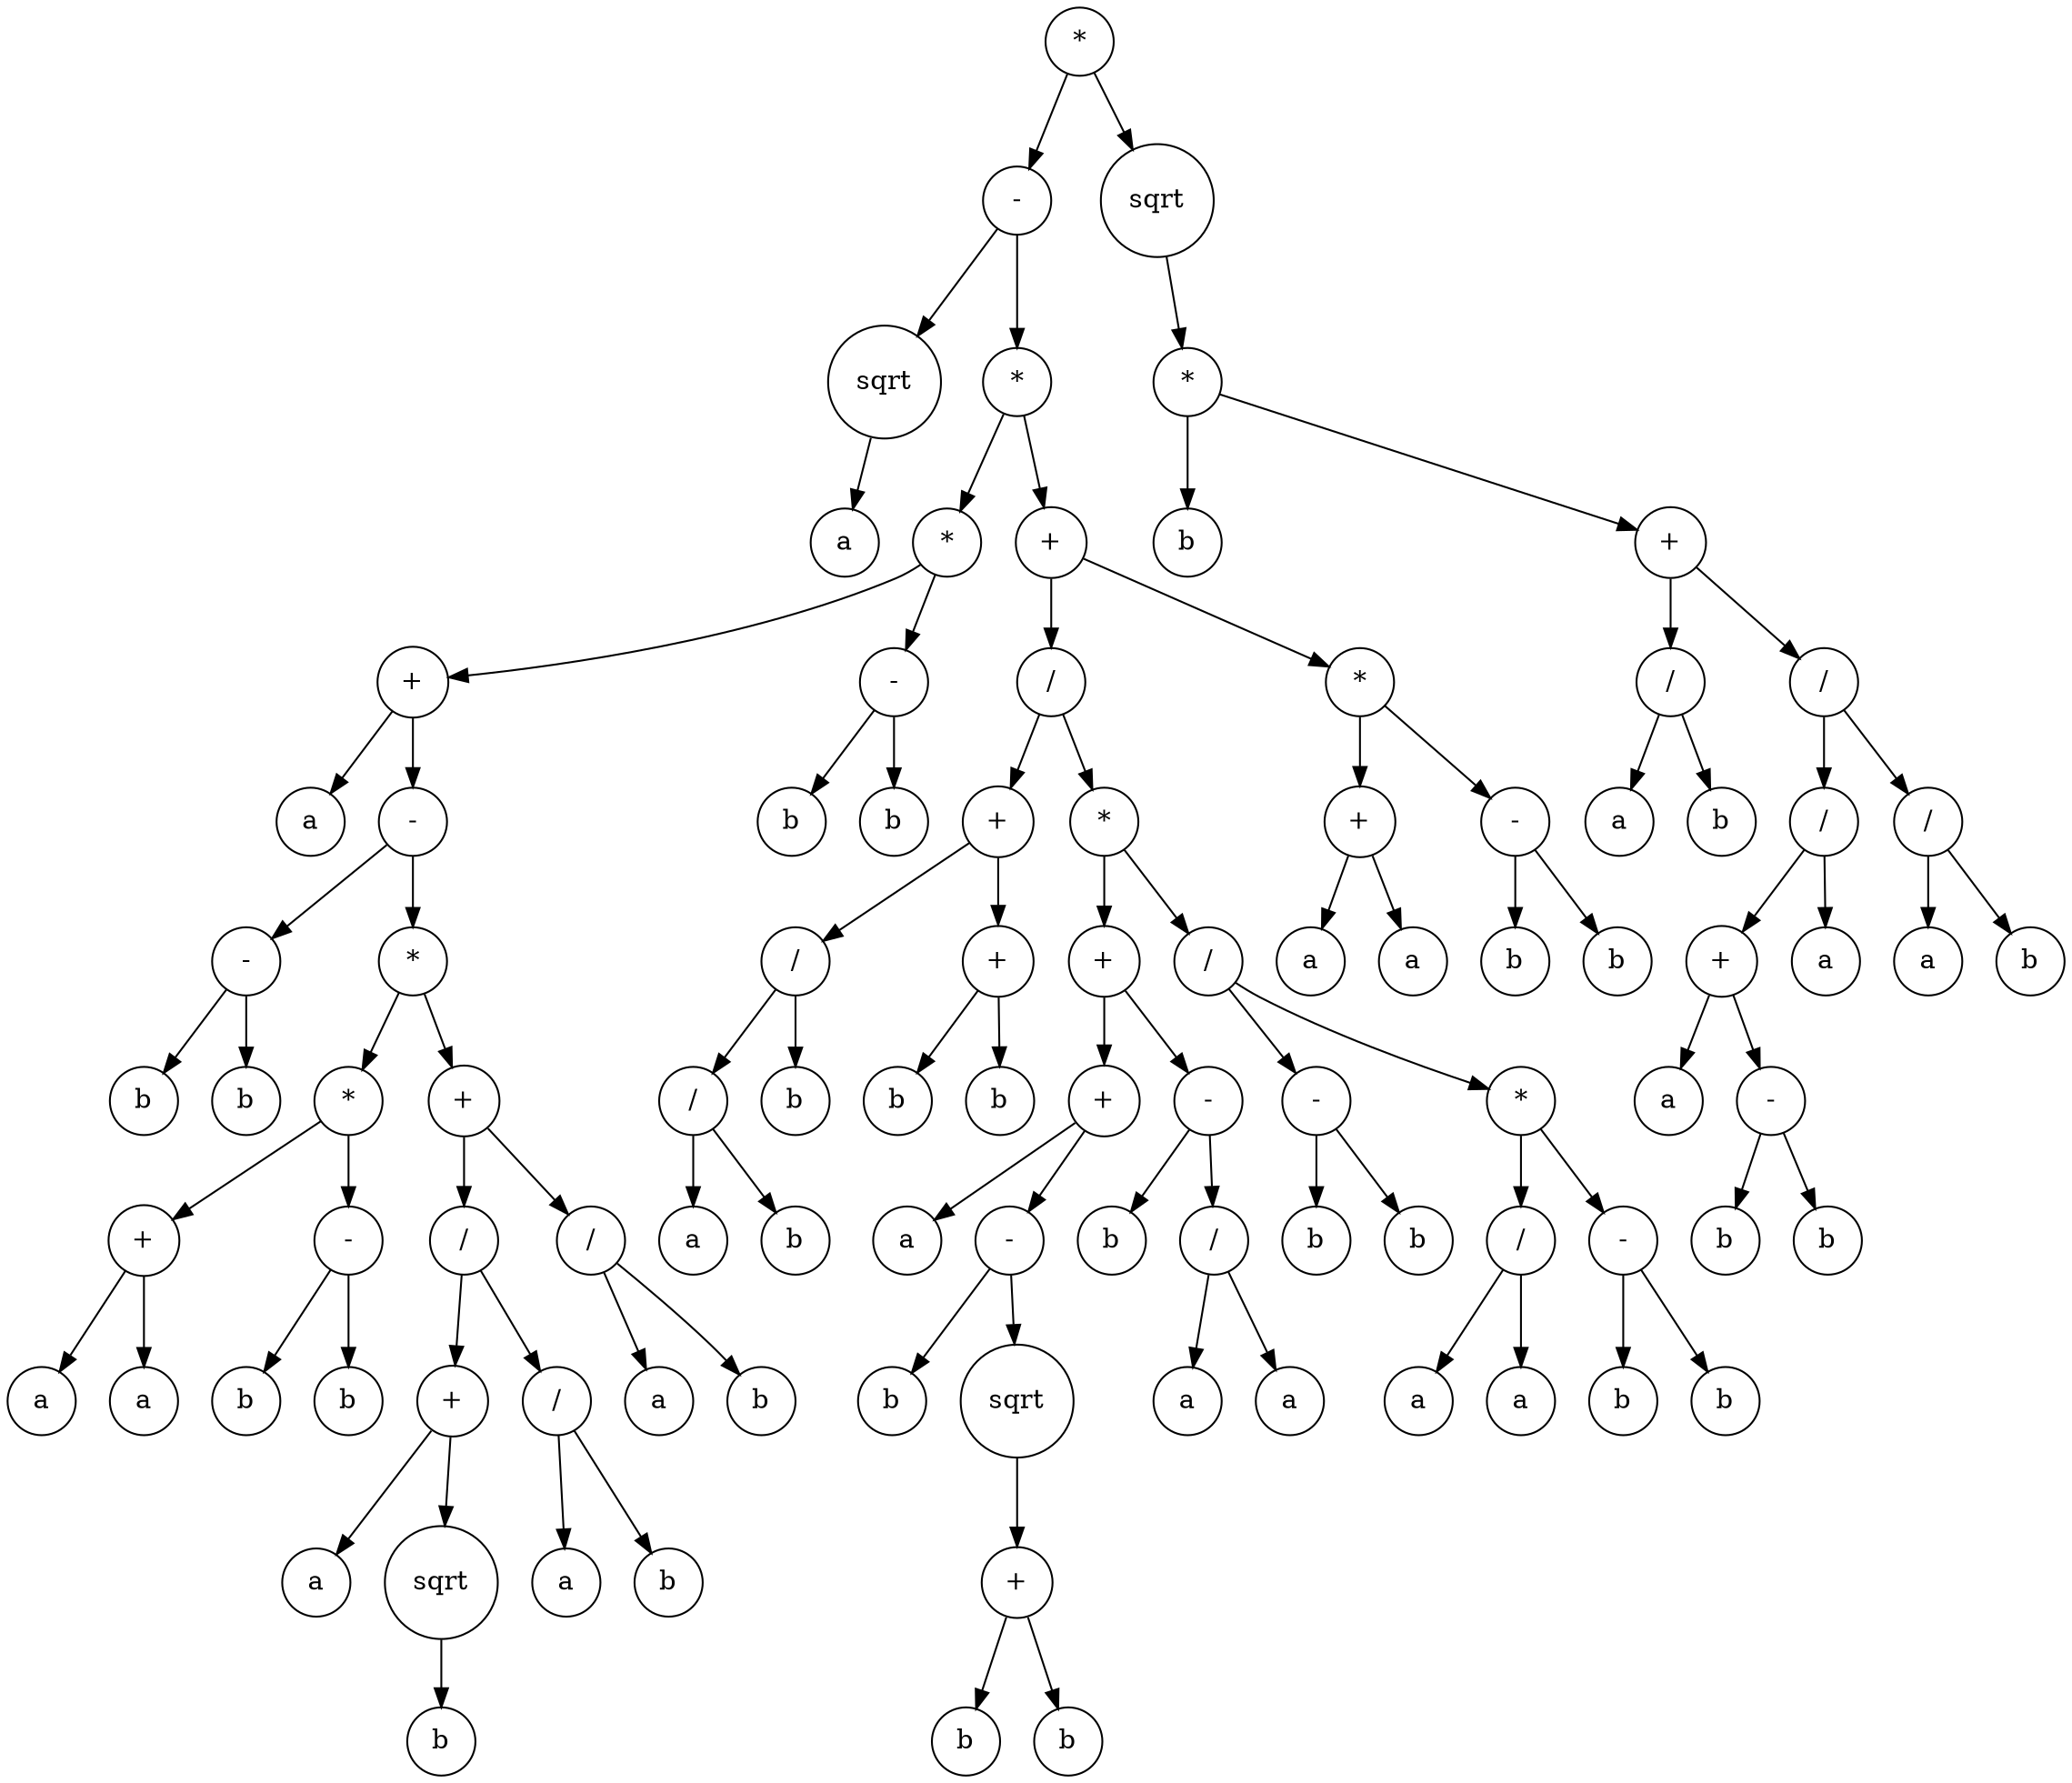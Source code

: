 digraph g {
graph [ordering=out];
node [shape=circle];
n[label = "*"];
n0[label = "-"];
n00[label = "sqrt"];
n000[label = "a"];
n00 -> n000;
n0 -> n00;
n01[label = "*"];
n010[label = "*"];
n0100[label = "+"];
n01000[label = "a"];
n0100 -> n01000;
n01001[label = "-"];
n010010[label = "-"];
n0100100[label = "b"];
n010010 -> n0100100;
n0100101[label = "b"];
n010010 -> n0100101;
n01001 -> n010010;
n010011[label = "*"];
n0100110[label = "*"];
n01001100[label = "+"];
n010011000[label = "a"];
n01001100 -> n010011000;
n010011001[label = "a"];
n01001100 -> n010011001;
n0100110 -> n01001100;
n01001101[label = "-"];
n010011010[label = "b"];
n01001101 -> n010011010;
n010011011[label = "b"];
n01001101 -> n010011011;
n0100110 -> n01001101;
n010011 -> n0100110;
n0100111[label = "+"];
n01001110[label = "/"];
n010011100[label = "+"];
n0100111000[label = "a"];
n010011100 -> n0100111000;
n0100111001[label = "sqrt"];
n01001110010[label = "b"];
n0100111001 -> n01001110010;
n010011100 -> n0100111001;
n01001110 -> n010011100;
n010011101[label = "/"];
n0100111010[label = "a"];
n010011101 -> n0100111010;
n0100111011[label = "b"];
n010011101 -> n0100111011;
n01001110 -> n010011101;
n0100111 -> n01001110;
n01001111[label = "/"];
n010011110[label = "a"];
n01001111 -> n010011110;
n010011111[label = "b"];
n01001111 -> n010011111;
n0100111 -> n01001111;
n010011 -> n0100111;
n01001 -> n010011;
n0100 -> n01001;
n010 -> n0100;
n0101[label = "-"];
n01010[label = "b"];
n0101 -> n01010;
n01011[label = "b"];
n0101 -> n01011;
n010 -> n0101;
n01 -> n010;
n011[label = "+"];
n0110[label = "/"];
n01100[label = "+"];
n011000[label = "/"];
n0110000[label = "/"];
n01100000[label = "a"];
n0110000 -> n01100000;
n01100001[label = "b"];
n0110000 -> n01100001;
n011000 -> n0110000;
n0110001[label = "b"];
n011000 -> n0110001;
n01100 -> n011000;
n011001[label = "+"];
n0110010[label = "b"];
n011001 -> n0110010;
n0110011[label = "b"];
n011001 -> n0110011;
n01100 -> n011001;
n0110 -> n01100;
n01101[label = "*"];
n011010[label = "+"];
n0110100[label = "+"];
n01101000[label = "a"];
n0110100 -> n01101000;
n01101001[label = "-"];
n011010010[label = "b"];
n01101001 -> n011010010;
n011010011[label = "sqrt"];
n0110100110[label = "+"];
n01101001100[label = "b"];
n0110100110 -> n01101001100;
n01101001101[label = "b"];
n0110100110 -> n01101001101;
n011010011 -> n0110100110;
n01101001 -> n011010011;
n0110100 -> n01101001;
n011010 -> n0110100;
n0110101[label = "-"];
n01101010[label = "b"];
n0110101 -> n01101010;
n01101011[label = "/"];
n011010110[label = "a"];
n01101011 -> n011010110;
n011010111[label = "a"];
n01101011 -> n011010111;
n0110101 -> n01101011;
n011010 -> n0110101;
n01101 -> n011010;
n011011[label = "/"];
n0110110[label = "-"];
n01101100[label = "b"];
n0110110 -> n01101100;
n01101101[label = "b"];
n0110110 -> n01101101;
n011011 -> n0110110;
n0110111[label = "*"];
n01101110[label = "/"];
n011011100[label = "a"];
n01101110 -> n011011100;
n011011101[label = "a"];
n01101110 -> n011011101;
n0110111 -> n01101110;
n01101111[label = "-"];
n011011110[label = "b"];
n01101111 -> n011011110;
n011011111[label = "b"];
n01101111 -> n011011111;
n0110111 -> n01101111;
n011011 -> n0110111;
n01101 -> n011011;
n0110 -> n01101;
n011 -> n0110;
n0111[label = "*"];
n01110[label = "+"];
n011100[label = "a"];
n01110 -> n011100;
n011101[label = "a"];
n01110 -> n011101;
n0111 -> n01110;
n01111[label = "-"];
n011110[label = "b"];
n01111 -> n011110;
n011111[label = "b"];
n01111 -> n011111;
n0111 -> n01111;
n011 -> n0111;
n01 -> n011;
n0 -> n01;
n -> n0;
n1[label = "sqrt"];
n10[label = "*"];
n100[label = "b"];
n10 -> n100;
n101[label = "+"];
n1010[label = "/"];
n10100[label = "a"];
n1010 -> n10100;
n10101[label = "b"];
n1010 -> n10101;
n101 -> n1010;
n1011[label = "/"];
n10110[label = "/"];
n101100[label = "+"];
n1011000[label = "a"];
n101100 -> n1011000;
n1011001[label = "-"];
n10110010[label = "b"];
n1011001 -> n10110010;
n10110011[label = "b"];
n1011001 -> n10110011;
n101100 -> n1011001;
n10110 -> n101100;
n101101[label = "a"];
n10110 -> n101101;
n1011 -> n10110;
n10111[label = "/"];
n101110[label = "a"];
n10111 -> n101110;
n101111[label = "b"];
n10111 -> n101111;
n1011 -> n10111;
n101 -> n1011;
n10 -> n101;
n1 -> n10;
n -> n1;
}
